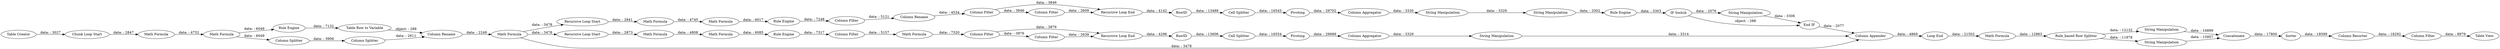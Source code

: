 digraph {
	"4618244509102174484_45" [label=RowID]
	"8206044030517868538_41" [label="Recursive Loop End"]
	"-2741538438206592943_90" [label=Sorter]
	"-5923963162640335614_8" [label="Column Filter"]
	"-5923963162640335614_2" [label="Recursive Loop Start"]
	"-2741538438206592943_86" [label="String Manipulation"]
	"-4731556059457074781_55" [label="Rule Engine"]
	"8206044030517868538_34" [label="Math Formula"]
	"-2741538438206592943_91" [label="Column Filter"]
	"3910720768131162015_93" [label="Table View"]
	"-8697876805385283588_32" [label="String Manipulation"]
	"8206044030517868538_36" [label="Rule Engine"]
	"-8697876805385283588_33" [label="Rule Engine"]
	"3910720768131162015_73" [label="Table Creator"]
	"4618244509102174484_43" [label="Cell Splitter"]
	"-8697876805385283588_11" [label="Cell Splitter"]
	"-8697876805385283588_31" [label="String Manipulation"]
	"-8697876805385283588_36" [label="String Manipulation"]
	"4618244509102174484_47" [label="Column Aggregator"]
	"3910720768131162015_81" [label="Loop End"]
	"-5923963162640335614_14" [label="Math Formula"]
	"-8697876805385283588_35" [label="End IF"]
	"8206044030517868538_42" [label="Recursive Loop Start"]
	"4618244509102174484_49" [label="String Manipulation"]
	"8206044030517868538_40" [label="Column Filter"]
	"8206044030517868538_37" [label="Column Filter"]
	"-4731556059457074781_54" [label="Column Splitter"]
	"-5923963162640335614_3" [label="Recursive Loop End"]
	"-8697876805385283588_34" [label="IF Switch"]
	"-2741538438206592943_85" [label="Rule_based Row Splitter"]
	"-4731556059457074781_51" [label="Math Formula"]
	"8206044030517868538_38" [label="Math Formula"]
	"-2741538438206592943_89" [label="Math Formula"]
	"-4731556059457074781_27" [label="Column Rename"]
	"8206044030517868538_39" [label="Column Filter"]
	"-2741538438206592943_88" [label=Concatenate]
	"4618244509102174484_44" [label=Pivoting]
	"-5923963162640335614_6" [label="Math Formula"]
	"-4731556059457074781_58" [label="Table Row to Variable"]
	"-4731556059457074781_52" [label="Math Formula"]
	"-5923963162640335614_7" [label="Rule Engine"]
	"-8697876805385283588_30" [label="Column Aggregator"]
	"-8697876805385283588_10" [label=RowID]
	"8206044030517868538_35" [label="Math Formula"]
	"3910720768131162015_80" [label="Chunk Loop Start"]
	"-2741538438206592943_82" [label="Column Resorter"]
	"3910720768131162015_79" [label="Column Appender"]
	"-5923963162640335614_9" [label="Column Filter"]
	"-5923963162640335614_15" [label="Column Filter"]
	"-4731556059457074781_53" [label="Column Splitter"]
	"-5923963162640335614_16" [label="Column Rename"]
	"-8697876805385283588_12" [label=Pivoting]
	"-2741538438206592943_87" [label="String Manipulation"]
	"-4731556059457074781_56" [label="Math Formula"]
	"-8697876805385283588_30" -> "-8697876805385283588_31" [label="data: : 3330"]
	"8206044030517868538_40" -> "8206044030517868538_41" [label="data: : 2639"]
	"-4731556059457074781_54" -> "-4731556059457074781_53" [label="data: : 3906"]
	"-4731556059457074781_52" -> "-4731556059457074781_54" [label="data: : 6049"]
	"4618244509102174484_45" -> "4618244509102174484_43" [label="data: : 13606"]
	"-5923963162640335614_6" -> "-5923963162640335614_14" [label="data: : 4745"]
	"-5923963162640335614_7" -> "-5923963162640335614_15" [label="data: : 7248"]
	"8206044030517868538_39" -> "8206044030517868538_41" [label="data: : 3876"]
	"8206044030517868538_34" -> "8206044030517868538_35" [label="data: : 4808"]
	"8206044030517868538_42" -> "8206044030517868538_34" [label="data: : 2873"]
	"-8697876805385283588_10" -> "-8697876805385283588_11" [label="data: : 13488"]
	"-8697876805385283588_11" -> "-8697876805385283588_12" [label="data: : 16545"]
	"-8697876805385283588_36" -> "-8697876805385283588_35" [label="data: : 3306"]
	"4618244509102174484_49" -> "3910720768131162015_79" [label="data: : 3314"]
	"-2741538438206592943_85" -> "-2741538438206592943_87" [label="data: : 11978"]
	"-5923963162640335614_2" -> "-5923963162640335614_6" [label="data: : 2841"]
	"-2741538438206592943_90" -> "-2741538438206592943_82" [label="data: : 18599"]
	"-5923963162640335614_16" -> "-5923963162640335614_8" [label="data: : 4534"]
	"-5923963162640335614_9" -> "-5923963162640335614_3" [label="data: : 2609"]
	"-2741538438206592943_91" -> "3910720768131162015_93" [label="data: : 8979"]
	"-4731556059457074781_53" -> "-4731556059457074781_27" [label="data: : 2611"]
	"-5923963162640335614_8" -> "-5923963162640335614_9" [label="data: : 3846"]
	"-4731556059457074781_56" -> "8206044030517868538_42" [label="data: : 3478"]
	"8206044030517868538_39" -> "8206044030517868538_40" [label="data: : 3876"]
	"-8697876805385283588_31" -> "-8697876805385283588_32" [label="data: : 3329"]
	"-2741538438206592943_85" -> "-2741538438206592943_86" [label="data: : 12132"]
	"-4731556059457074781_56" -> "-5923963162640335614_2" [label="data: : 3478"]
	"-8697876805385283588_33" -> "-8697876805385283588_34" [label="data: : 3303"]
	"-5923963162640335614_15" -> "-5923963162640335614_16" [label="data: : 5121"]
	"-5923963162640335614_3" -> "-8697876805385283588_10" [label="data: : 4142"]
	"-8697876805385283588_12" -> "-8697876805385283588_30" [label="data: : 29702"]
	"-8697876805385283588_34" -> "-8697876805385283588_36" [label="data: : 2076"]
	"3910720768131162015_79" -> "3910720768131162015_81" [label="data: : 4869"]
	"3910720768131162015_80" -> "-4731556059457074781_51" [label="data: : 2847"]
	"8206044030517868538_36" -> "8206044030517868538_37" [label="data: : 7317"]
	"8206044030517868538_35" -> "8206044030517868538_36" [label="data: : 6085"]
	"-2741538438206592943_88" -> "-2741538438206592943_90" [label="data: : 17800"]
	"-4731556059457074781_56" -> "3910720768131162015_79" [label="data: : 3478"]
	"-8697876805385283588_35" -> "3910720768131162015_79" [label="data: : 2077"]
	"-4731556059457074781_27" -> "-4731556059457074781_56" [label="data: : 2249"]
	"-2741538438206592943_89" -> "-2741538438206592943_85" [label="data: : 12863"]
	"-4731556059457074781_52" -> "-4731556059457074781_55" [label="data: : 6049"]
	"-4731556059457074781_55" -> "-4731556059457074781_58" [label="data: : 7132"]
	"3910720768131162015_81" -> "-2741538438206592943_89" [label="data: : 21502"]
	"-8697876805385283588_34" -> "-8697876805385283588_35" [label="object: : 288"]
	"4618244509102174484_44" -> "4618244509102174484_47" [label="data: : 29689"]
	"-2741538438206592943_82" -> "-2741538438206592943_91" [label="data: : 18292"]
	"4618244509102174484_43" -> "4618244509102174484_44" [label="data: : 16554"]
	"-4731556059457074781_51" -> "-4731556059457074781_52" [label="data: : 4752"]
	"-2741538438206592943_86" -> "-2741538438206592943_88" [label="data: : 16899"]
	"-5923963162640335614_14" -> "-5923963162640335614_7" [label="data: : 6017"]
	"8206044030517868538_38" -> "8206044030517868538_39" [label="data: : 7320"]
	"4618244509102174484_47" -> "4618244509102174484_49" [label="data: : 3329"]
	"-8697876805385283588_32" -> "-8697876805385283588_33" [label="data: : 3302"]
	"-2741538438206592943_87" -> "-2741538438206592943_88" [label="data: : 15957"]
	"-5923963162640335614_8" -> "-5923963162640335614_3" [label="data: : 3846"]
	"-4731556059457074781_58" -> "-4731556059457074781_27" [label="object: : 288"]
	"8206044030517868538_37" -> "8206044030517868538_38" [label="data: : 5157"]
	"3910720768131162015_73" -> "3910720768131162015_80" [label="data: : 3027"]
	"8206044030517868538_41" -> "4618244509102174484_45" [label="data: : 4296"]
	rankdir=LR
}
